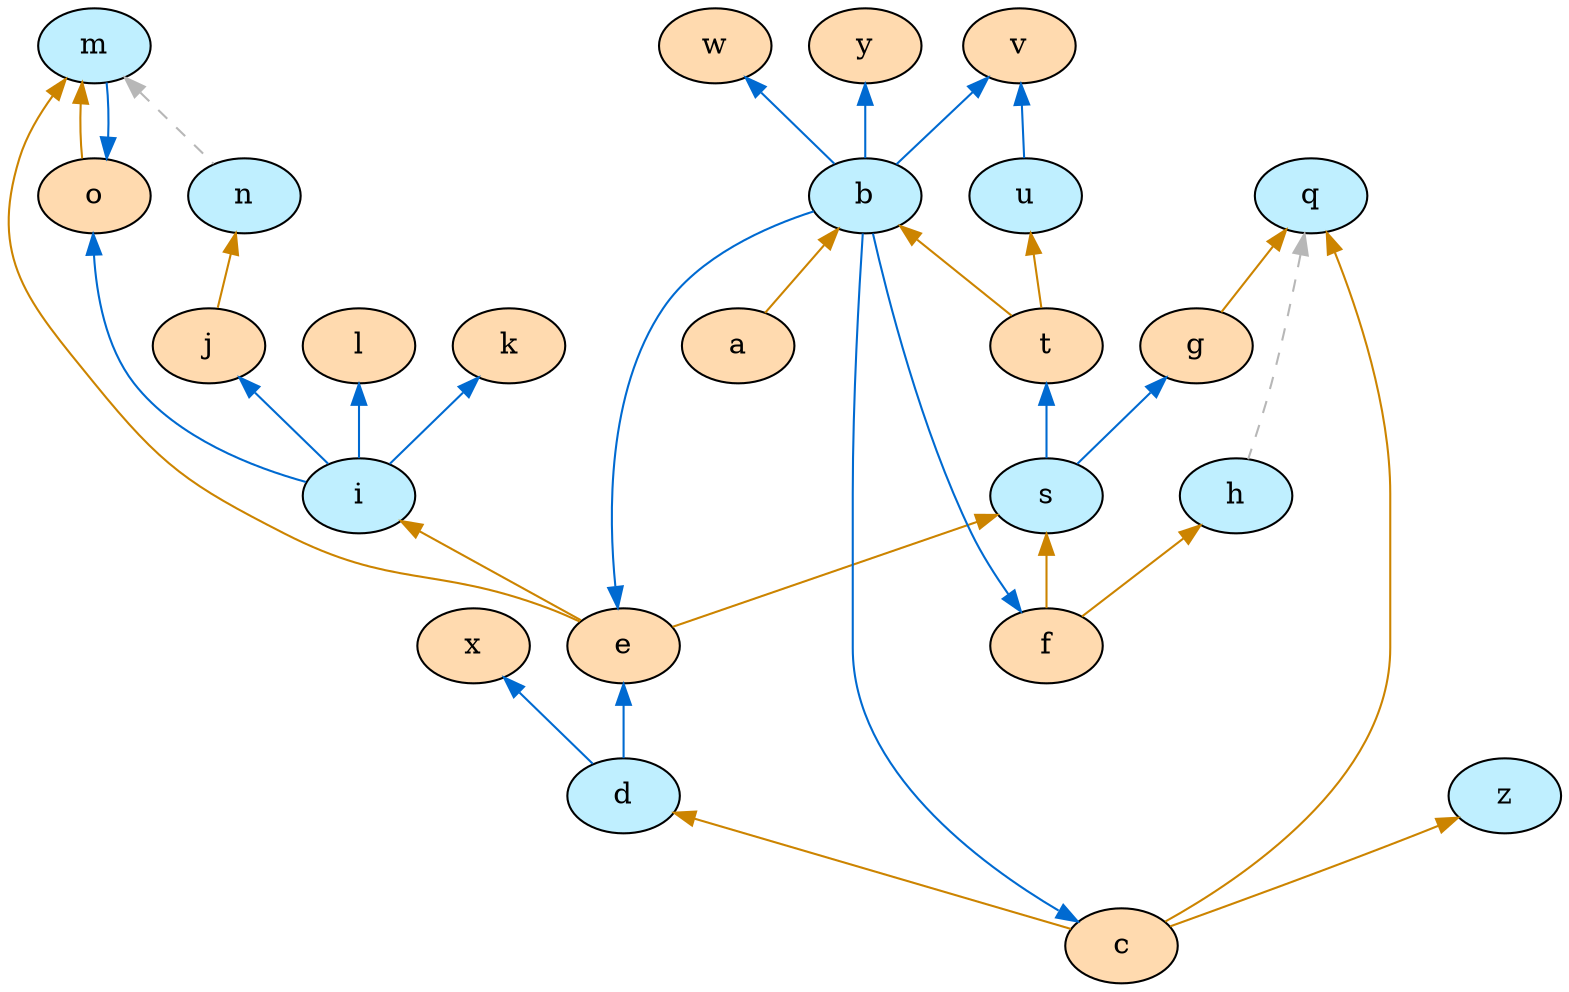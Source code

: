 strict digraph "" {
	b	[fillcolor="#bfefff",
		style=filled];
	a	[fillcolor="#ffdaaf",
		style=filled];
	b -> a	[color="#cc8400",
		dir=back];
	t	[fillcolor="#ffdaaf",
		style=filled];
	b -> t	[color="#cc8400",
		dir=back];
	s	[fillcolor="#bfefff",
		style=filled];
	t -> s	[color="#006ad1",
		dir=back];
	e	[fillcolor="#ffdaaf",
		style=filled];
	s -> e	[color="#cc8400",
		dir=back];
	f	[fillcolor="#ffdaaf",
		style=filled];
	s -> f	[color="#cc8400",
		dir=back];
	e -> b	[color="#006ad1",
		dir=back];
	d	[fillcolor="#bfefff",
		style=filled];
	e -> d	[color="#006ad1",
		dir=back];
	f -> b	[color="#006ad1",
		dir=back];
	c	[fillcolor="#ffdaaf",
		style=filled];
	c -> b	[color="#006ad1",
		dir=back];
	d -> c	[color="#cc8400",
		dir=back];
	g	[fillcolor="#ffdaaf",
		style=filled];
	g -> s	[color="#006ad1",
		dir=back];
	h	[fillcolor="#bfefff",
		style=filled];
	h -> f	[color="#cc8400",
		dir=back];
	i	[fillcolor="#bfefff",
		style=filled];
	i -> e	[color="#cc8400",
		dir=back];
	j	[fillcolor="#ffdaaf",
		style=filled];
	j -> i	[color="#006ad1",
		dir=back];
	k	[fillcolor="#ffdaaf",
		style=filled];
	k -> i	[color="#006ad1",
		dir=back];
	l	[fillcolor="#ffdaaf",
		style=filled];
	l -> i	[color="#006ad1",
		dir=back];
	m	[fillcolor="#bfefff",
		style=filled];
	m -> e	[color="#cc8400",
		dir=back];
	o	[fillcolor="#ffdaaf",
		style=filled];
	m -> o	[color="#cc8400",
		dir=back];
	n	[fillcolor="#bfefff",
		style=filled];
	m -> n	[color="#b7b7b7",
		dir=back,
		style=dashed];
	o -> i	[color="#006ad1",
		dir=back];
	o -> m	[color="#006ad1",
		dir=back];
	n -> j	[color="#cc8400",
		dir=back];
	q	[fillcolor="#bfefff",
		style=filled];
	q -> c	[color="#cc8400",
		dir=back];
	q -> g	[color="#cc8400",
		dir=back];
	q -> h	[color="#b7b7b7",
		dir=back,
		style=dashed];
	u	[fillcolor="#bfefff",
		style=filled];
	u -> t	[color="#cc8400",
		dir=back];
	v	[fillcolor="#ffdaaf",
		style=filled];
	v -> b	[color="#006ad1",
		dir=back];
	v -> u	[color="#006ad1",
		dir=back];
	w	[fillcolor="#ffdaaf",
		style=filled];
	w -> b	[color="#006ad1",
		dir=back];
	x	[fillcolor="#ffdaaf",
		style=filled];
	x -> d	[color="#006ad1",
		dir=back];
	y	[fillcolor="#ffdaaf",
		style=filled];
	y -> b	[color="#006ad1",
		dir=back];
	z	[fillcolor="#bfefff",
		style=filled];
	z -> c	[color="#cc8400",
		dir=back];
}
